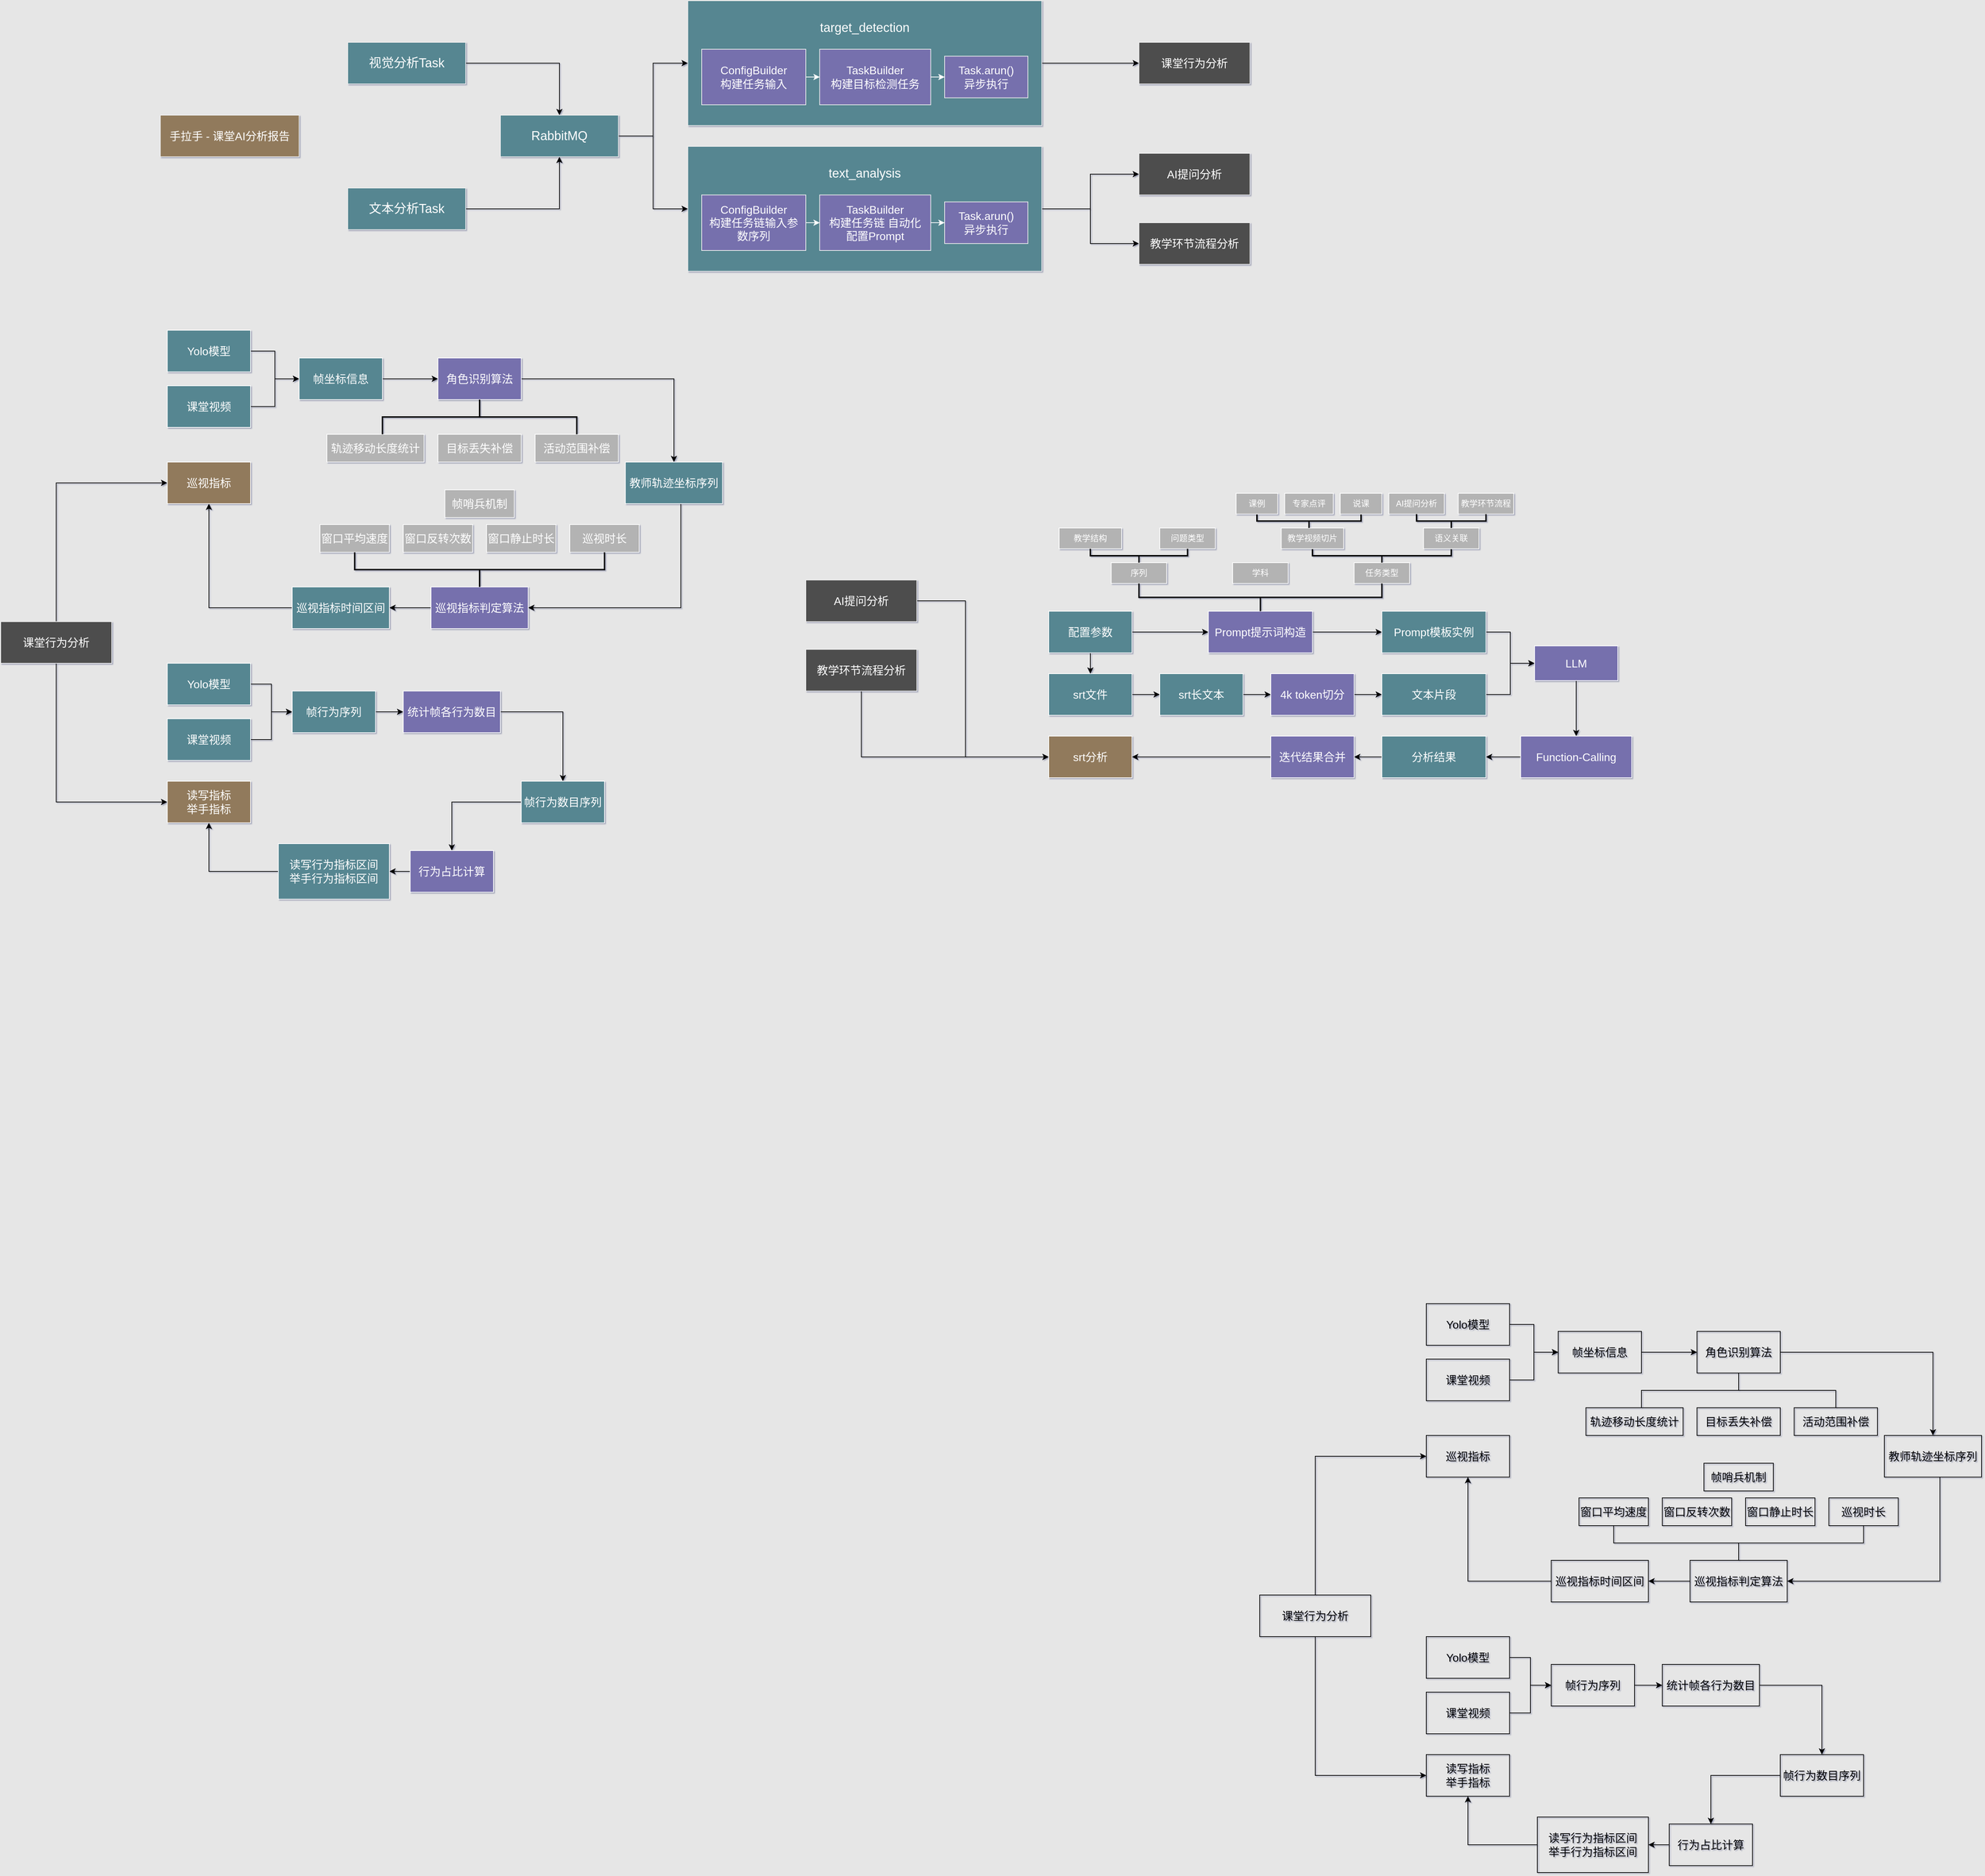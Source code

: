 <mxfile version="27.1.6">
  <diagram name="第 1 页" id="2g0IOvcb1YNoFJJj5fI0">
    <mxGraphModel dx="3701" dy="-1239" grid="0" gridSize="10" guides="1" tooltips="1" connect="1" arrows="1" fold="1" page="1" pageScale="1" pageWidth="1920" pageHeight="1200" background="#E6E6E6" math="0" shadow="1">
      <root>
        <mxCell id="0" />
        <mxCell id="1" parent="0" />
        <mxCell id="UbAiKEsNsUSX4l_yUuPw-1" value="手拉手 - 课堂AI分析报告" style="rounded=0;whiteSpace=wrap;html=1;strokeColor=#EEEEEE;fontColor=#FFFFFF;fillColor=#917A5B;align=center;spacingLeft=0;spacing=12;fontSize=16;" parent="1" vertex="1">
          <mxGeometry x="-1330" y="3210" width="200" height="60" as="geometry" />
        </mxCell>
        <mxCell id="UbAiKEsNsUSX4l_yUuPw-2" style="edgeStyle=orthogonalEdgeStyle;rounded=0;orthogonalLoop=1;jettySize=auto;html=1;" parent="1" source="UbAiKEsNsUSX4l_yUuPw-3" target="UbAiKEsNsUSX4l_yUuPw-26" edge="1">
          <mxGeometry relative="1" as="geometry" />
        </mxCell>
        <mxCell id="UbAiKEsNsUSX4l_yUuPw-3" value="文本分析Task" style="rounded=0;whiteSpace=wrap;html=1;strokeColor=#EEEEEE;fontColor=#FFFFFF;fillColor=#568691;verticalAlign=middle;fontSize=18;" parent="1" vertex="1">
          <mxGeometry x="-1060" y="3315" width="170" height="60" as="geometry" />
        </mxCell>
        <mxCell id="UbAiKEsNsUSX4l_yUuPw-4" style="edgeStyle=orthogonalEdgeStyle;rounded=0;orthogonalLoop=1;jettySize=auto;html=1;strokeColor=#000000;" parent="1" source="UbAiKEsNsUSX4l_yUuPw-6" target="UbAiKEsNsUSX4l_yUuPw-21" edge="1">
          <mxGeometry relative="1" as="geometry" />
        </mxCell>
        <mxCell id="UbAiKEsNsUSX4l_yUuPw-5" style="edgeStyle=orthogonalEdgeStyle;rounded=0;orthogonalLoop=1;jettySize=auto;html=1;strokeColor=#000000;" parent="1" source="UbAiKEsNsUSX4l_yUuPw-6" target="UbAiKEsNsUSX4l_yUuPw-22" edge="1">
          <mxGeometry relative="1" as="geometry" />
        </mxCell>
        <mxCell id="UbAiKEsNsUSX4l_yUuPw-6" value="&lt;br&gt;text_analysis" style="rounded=0;whiteSpace=wrap;html=1;strokeColor=#EEEEEE;fontColor=#FFFFFF;fillColor=#568691;verticalAlign=top;fontSize=18;" parent="1" vertex="1">
          <mxGeometry x="-570" y="3255" width="510" height="180" as="geometry" />
        </mxCell>
        <mxCell id="UbAiKEsNsUSX4l_yUuPw-7" value="" style="edgeStyle=orthogonalEdgeStyle;rounded=0;orthogonalLoop=1;jettySize=auto;html=1;strokeColor=#FFFFFF;fontSize=16;" parent="1" source="UbAiKEsNsUSX4l_yUuPw-8" target="UbAiKEsNsUSX4l_yUuPw-9" edge="1">
          <mxGeometry relative="1" as="geometry" />
        </mxCell>
        <mxCell id="UbAiKEsNsUSX4l_yUuPw-8" value="ConfigBuilder&lt;br style=&quot;font-size: 16px;&quot;&gt;构建任务链输入参数序列" style="rounded=0;whiteSpace=wrap;html=1;strokeColor=#EEEEEE;fontColor=#FFFFFF;fillColor=#766FAD;align=center;spacingLeft=0;spacing=12;fontSize=16;" parent="1" vertex="1">
          <mxGeometry x="-550" y="3325" width="150" height="80" as="geometry" />
        </mxCell>
        <mxCell id="UbAiKEsNsUSX4l_yUuPw-9" value="TaskBuilder&lt;br style=&quot;font-size: 16px;&quot;&gt;构建任务链 自动化配置Prompt" style="rounded=0;whiteSpace=wrap;html=1;strokeColor=#EEEEEE;fontColor=#FFFFFF;fillColor=#766FAD;align=center;spacingLeft=0;spacing=12;fontSize=16;" parent="1" vertex="1">
          <mxGeometry x="-380" y="3325" width="160" height="80" as="geometry" />
        </mxCell>
        <mxCell id="UbAiKEsNsUSX4l_yUuPw-10" value="Task.arun()&lt;br style=&quot;font-size: 16px;&quot;&gt;异步执行" style="rounded=0;whiteSpace=wrap;html=1;strokeColor=#EEEEEE;fontColor=#FFFFFF;fillColor=#766FAD;align=center;spacingLeft=0;spacing=12;fontSize=16;" parent="1" vertex="1">
          <mxGeometry x="-200" y="3335" width="120" height="60" as="geometry" />
        </mxCell>
        <mxCell id="UbAiKEsNsUSX4l_yUuPw-11" style="edgeStyle=orthogonalEdgeStyle;rounded=0;orthogonalLoop=1;jettySize=auto;html=1;strokeColor=#FFFFFF;fontSize=16;" parent="1" source="UbAiKEsNsUSX4l_yUuPw-9" target="UbAiKEsNsUSX4l_yUuPw-10" edge="1">
          <mxGeometry relative="1" as="geometry" />
        </mxCell>
        <mxCell id="UbAiKEsNsUSX4l_yUuPw-12" style="edgeStyle=orthogonalEdgeStyle;rounded=0;orthogonalLoop=1;jettySize=auto;html=1;strokeColor=#000000;" parent="1" source="UbAiKEsNsUSX4l_yUuPw-13" target="UbAiKEsNsUSX4l_yUuPw-23" edge="1">
          <mxGeometry relative="1" as="geometry" />
        </mxCell>
        <mxCell id="UbAiKEsNsUSX4l_yUuPw-13" value="&lt;br&gt;target_detection" style="rounded=0;whiteSpace=wrap;html=1;strokeColor=#EEEEEE;fontColor=#FFFFFF;fillColor=#568691;verticalAlign=top;fontSize=18;" parent="1" vertex="1">
          <mxGeometry x="-570" y="3045" width="510" height="180" as="geometry" />
        </mxCell>
        <mxCell id="UbAiKEsNsUSX4l_yUuPw-14" value="" style="edgeStyle=orthogonalEdgeStyle;rounded=0;orthogonalLoop=1;jettySize=auto;html=1;strokeColor=#FFFFFF;fontSize=16;" parent="1" source="UbAiKEsNsUSX4l_yUuPw-15" target="UbAiKEsNsUSX4l_yUuPw-16" edge="1">
          <mxGeometry relative="1" as="geometry" />
        </mxCell>
        <mxCell id="UbAiKEsNsUSX4l_yUuPw-15" value="ConfigBuilder&lt;br style=&quot;font-size: 16px;&quot;&gt;构建任务输入" style="rounded=0;whiteSpace=wrap;html=1;strokeColor=#EEEEEE;fontColor=#FFFFFF;fillColor=#766FAD;align=center;spacingLeft=0;spacing=12;fontSize=16;" parent="1" vertex="1">
          <mxGeometry x="-550" y="3115" width="150" height="80" as="geometry" />
        </mxCell>
        <mxCell id="UbAiKEsNsUSX4l_yUuPw-16" value="TaskBuilder&lt;br style=&quot;font-size: 16px;&quot;&gt;构建目标检测任务" style="rounded=0;whiteSpace=wrap;html=1;strokeColor=#EEEEEE;fontColor=#FFFFFF;fillColor=#766FAD;align=center;spacingLeft=0;spacing=12;fontSize=16;" parent="1" vertex="1">
          <mxGeometry x="-380" y="3115" width="160" height="80" as="geometry" />
        </mxCell>
        <mxCell id="UbAiKEsNsUSX4l_yUuPw-17" value="Task.arun()&lt;br style=&quot;font-size: 16px;&quot;&gt;异步执行" style="rounded=0;whiteSpace=wrap;html=1;strokeColor=#EEEEEE;fontColor=#FFFFFF;fillColor=#766FAD;align=center;spacingLeft=0;spacing=12;fontSize=16;" parent="1" vertex="1">
          <mxGeometry x="-200" y="3125" width="120" height="60" as="geometry" />
        </mxCell>
        <mxCell id="UbAiKEsNsUSX4l_yUuPw-18" style="edgeStyle=orthogonalEdgeStyle;rounded=0;orthogonalLoop=1;jettySize=auto;html=1;strokeColor=#FFFFFF;fontSize=16;" parent="1" source="UbAiKEsNsUSX4l_yUuPw-16" target="UbAiKEsNsUSX4l_yUuPw-17" edge="1">
          <mxGeometry relative="1" as="geometry" />
        </mxCell>
        <mxCell id="UbAiKEsNsUSX4l_yUuPw-19" value="" style="edgeStyle=orthogonalEdgeStyle;rounded=0;orthogonalLoop=1;jettySize=auto;html=1;" parent="1" source="UbAiKEsNsUSX4l_yUuPw-20" target="UbAiKEsNsUSX4l_yUuPw-26" edge="1">
          <mxGeometry relative="1" as="geometry" />
        </mxCell>
        <mxCell id="UbAiKEsNsUSX4l_yUuPw-20" value="视觉分析Task" style="rounded=0;whiteSpace=wrap;html=1;strokeColor=#EEEEEE;fontColor=#FFFFFF;fillColor=#568691;verticalAlign=middle;fontSize=18;" parent="1" vertex="1">
          <mxGeometry x="-1060" y="3105" width="170" height="60" as="geometry" />
        </mxCell>
        <mxCell id="UbAiKEsNsUSX4l_yUuPw-21" value="AI提问分析" style="rounded=0;whiteSpace=wrap;html=1;strokeColor=#EEEEEE;fontColor=#FFFFFF;fillColor=#4D4D4D;fontSize=16;" parent="1" vertex="1">
          <mxGeometry x="80" y="3265" width="160" height="60" as="geometry" />
        </mxCell>
        <mxCell id="UbAiKEsNsUSX4l_yUuPw-22" value="教学环节流程分析" style="rounded=0;whiteSpace=wrap;html=1;strokeColor=#EEEEEE;fontColor=#FFFFFF;fillColor=#4D4D4D;fontSize=16;" parent="1" vertex="1">
          <mxGeometry x="80" y="3365" width="160" height="60" as="geometry" />
        </mxCell>
        <mxCell id="UbAiKEsNsUSX4l_yUuPw-23" value="课堂行为分析" style="rounded=0;whiteSpace=wrap;html=1;strokeColor=#EEEEEE;fontColor=#FFFFFF;fillColor=#4D4D4D;fontSize=16;" parent="1" vertex="1">
          <mxGeometry x="80" y="3105" width="160" height="60" as="geometry" />
        </mxCell>
        <mxCell id="UbAiKEsNsUSX4l_yUuPw-24" style="edgeStyle=orthogonalEdgeStyle;rounded=0;orthogonalLoop=1;jettySize=auto;html=1;" parent="1" source="UbAiKEsNsUSX4l_yUuPw-26" target="UbAiKEsNsUSX4l_yUuPw-13" edge="1">
          <mxGeometry relative="1" as="geometry" />
        </mxCell>
        <mxCell id="UbAiKEsNsUSX4l_yUuPw-25" style="edgeStyle=orthogonalEdgeStyle;rounded=0;orthogonalLoop=1;jettySize=auto;html=1;" parent="1" source="UbAiKEsNsUSX4l_yUuPw-26" target="UbAiKEsNsUSX4l_yUuPw-6" edge="1">
          <mxGeometry relative="1" as="geometry" />
        </mxCell>
        <mxCell id="UbAiKEsNsUSX4l_yUuPw-26" value="RabbitMQ" style="rounded=0;whiteSpace=wrap;html=1;strokeColor=#EEEEEE;fontColor=#FFFFFF;fillColor=#568691;verticalAlign=middle;fontSize=18;" parent="1" vertex="1">
          <mxGeometry x="-840" y="3210" width="170" height="60" as="geometry" />
        </mxCell>
        <mxCell id="UbAiKEsNsUSX4l_yUuPw-27" style="edgeStyle=orthogonalEdgeStyle;rounded=0;orthogonalLoop=1;jettySize=auto;html=1;" parent="1" source="UbAiKEsNsUSX4l_yUuPw-28" target="UbAiKEsNsUSX4l_yUuPw-75" edge="1">
          <mxGeometry relative="1" as="geometry">
            <Array as="points">
              <mxPoint x="-170" y="3910" />
              <mxPoint x="-170" y="4135" />
            </Array>
          </mxGeometry>
        </mxCell>
        <mxCell id="UbAiKEsNsUSX4l_yUuPw-28" value="AI提问分析" style="rounded=0;whiteSpace=wrap;html=1;strokeColor=#EEEEEE;fontColor=#FFFFFF;fillColor=#4D4D4D;fontSize=16;" parent="1" vertex="1">
          <mxGeometry x="-400" y="3880" width="160" height="60" as="geometry" />
        </mxCell>
        <mxCell id="UbAiKEsNsUSX4l_yUuPw-29" style="edgeStyle=orthogonalEdgeStyle;rounded=0;orthogonalLoop=1;jettySize=auto;html=1;" parent="1" source="UbAiKEsNsUSX4l_yUuPw-30" target="UbAiKEsNsUSX4l_yUuPw-75" edge="1">
          <mxGeometry relative="1" as="geometry">
            <Array as="points">
              <mxPoint x="-320" y="4135" />
            </Array>
          </mxGeometry>
        </mxCell>
        <mxCell id="UbAiKEsNsUSX4l_yUuPw-30" value="教学环节流程分析" style="rounded=0;whiteSpace=wrap;html=1;strokeColor=#EEEEEE;fontColor=#FFFFFF;fillColor=#4D4D4D;fontSize=16;" parent="1" vertex="1">
          <mxGeometry x="-400" y="3980" width="160" height="60" as="geometry" />
        </mxCell>
        <mxCell id="UbAiKEsNsUSX4l_yUuPw-31" style="edgeStyle=orthogonalEdgeStyle;rounded=0;orthogonalLoop=1;jettySize=auto;html=1;" parent="1" source="UbAiKEsNsUSX4l_yUuPw-33" target="UbAiKEsNsUSX4l_yUuPw-59" edge="1">
          <mxGeometry relative="1" as="geometry">
            <Array as="points">
              <mxPoint x="-1480" y="3740" />
            </Array>
          </mxGeometry>
        </mxCell>
        <mxCell id="UbAiKEsNsUSX4l_yUuPw-32" style="edgeStyle=orthogonalEdgeStyle;rounded=0;orthogonalLoop=1;jettySize=auto;html=1;" parent="1" source="UbAiKEsNsUSX4l_yUuPw-33" target="UbAiKEsNsUSX4l_yUuPw-60" edge="1">
          <mxGeometry relative="1" as="geometry">
            <Array as="points">
              <mxPoint x="-1480" y="4200" />
            </Array>
          </mxGeometry>
        </mxCell>
        <mxCell id="UbAiKEsNsUSX4l_yUuPw-33" value="课堂行为分析" style="rounded=0;whiteSpace=wrap;html=1;strokeColor=#EEEEEE;fontColor=#FFFFFF;fillColor=#4D4D4D;fontSize=16;" parent="1" vertex="1">
          <mxGeometry x="-1560" y="3940" width="160" height="60" as="geometry" />
        </mxCell>
        <mxCell id="UbAiKEsNsUSX4l_yUuPw-34" style="edgeStyle=orthogonalEdgeStyle;rounded=0;orthogonalLoop=1;jettySize=auto;html=1;exitX=0.5;exitY=1;exitDx=0;exitDy=0;strokeColor=#FFFFFF;fontSize=16;" parent="1" edge="1">
          <mxGeometry relative="1" as="geometry">
            <mxPoint x="-866" y="3611" as="sourcePoint" />
            <mxPoint x="-866" y="3611" as="targetPoint" />
          </mxGeometry>
        </mxCell>
        <mxCell id="UbAiKEsNsUSX4l_yUuPw-35" style="edgeStyle=orthogonalEdgeStyle;rounded=0;orthogonalLoop=1;jettySize=auto;html=1;strokeColor=#000000;fontSize=16;" parent="1" source="UbAiKEsNsUSX4l_yUuPw-36" target="UbAiKEsNsUSX4l_yUuPw-40" edge="1">
          <mxGeometry relative="1" as="geometry" />
        </mxCell>
        <mxCell id="UbAiKEsNsUSX4l_yUuPw-36" value="Yolo模型" style="rounded=0;whiteSpace=wrap;html=1;strokeColor=#FFFFFF;fontColor=#FFFFFF;fillColor=#568691;fontSize=16;" parent="1" vertex="1">
          <mxGeometry x="-1320" y="3520" width="120" height="60" as="geometry" />
        </mxCell>
        <mxCell id="UbAiKEsNsUSX4l_yUuPw-37" style="edgeStyle=orthogonalEdgeStyle;rounded=0;orthogonalLoop=1;jettySize=auto;html=1;strokeColor=#000000;fontSize=16;" parent="1" source="UbAiKEsNsUSX4l_yUuPw-38" target="UbAiKEsNsUSX4l_yUuPw-40" edge="1">
          <mxGeometry relative="1" as="geometry" />
        </mxCell>
        <mxCell id="UbAiKEsNsUSX4l_yUuPw-38" value="课堂视频" style="rounded=0;whiteSpace=wrap;html=1;strokeColor=#FFFFFF;fontColor=#FFFFFF;fillColor=#568691;fontSize=16;" parent="1" vertex="1">
          <mxGeometry x="-1320" y="3600" width="120" height="60" as="geometry" />
        </mxCell>
        <mxCell id="UbAiKEsNsUSX4l_yUuPw-39" value="" style="edgeStyle=orthogonalEdgeStyle;rounded=0;orthogonalLoop=1;jettySize=auto;html=1;strokeColor=#000000;fontSize=16;" parent="1" source="UbAiKEsNsUSX4l_yUuPw-40" target="UbAiKEsNsUSX4l_yUuPw-42" edge="1">
          <mxGeometry relative="1" as="geometry" />
        </mxCell>
        <mxCell id="UbAiKEsNsUSX4l_yUuPw-40" value="帧坐标信息" style="rounded=0;whiteSpace=wrap;html=1;strokeColor=#FFFFFF;fontColor=#FFFFFF;fillColor=#568691;fontSize=16;" parent="1" vertex="1">
          <mxGeometry x="-1130" y="3560" width="120" height="60" as="geometry" />
        </mxCell>
        <mxCell id="UbAiKEsNsUSX4l_yUuPw-41" value="" style="edgeStyle=orthogonalEdgeStyle;rounded=0;orthogonalLoop=1;jettySize=auto;html=1;strokeColor=#000000;fontSize=16;" parent="1" source="UbAiKEsNsUSX4l_yUuPw-42" target="UbAiKEsNsUSX4l_yUuPw-44" edge="1">
          <mxGeometry relative="1" as="geometry" />
        </mxCell>
        <mxCell id="UbAiKEsNsUSX4l_yUuPw-42" value="角色识别算法" style="rounded=0;whiteSpace=wrap;html=1;strokeColor=#FFFFFF;fontColor=#FFFFFF;fillColor=#766FAD;fontSize=16;" parent="1" vertex="1">
          <mxGeometry x="-930" y="3560" width="120" height="60" as="geometry" />
        </mxCell>
        <mxCell id="UbAiKEsNsUSX4l_yUuPw-43" value="" style="edgeStyle=orthogonalEdgeStyle;rounded=0;orthogonalLoop=1;jettySize=auto;html=1;strokeColor=#000000;fontSize=16;" parent="1" source="UbAiKEsNsUSX4l_yUuPw-44" target="UbAiKEsNsUSX4l_yUuPw-46" edge="1">
          <mxGeometry relative="1" as="geometry">
            <Array as="points">
              <mxPoint x="-580" y="3920" />
            </Array>
          </mxGeometry>
        </mxCell>
        <mxCell id="UbAiKEsNsUSX4l_yUuPw-44" value="教师轨迹坐标序列" style="rounded=0;whiteSpace=wrap;html=1;strokeColor=#FFFFFF;fontColor=#FFFFFF;fillColor=#568691;fontSize=16;" parent="1" vertex="1">
          <mxGeometry x="-660" y="3710" width="140" height="60" as="geometry" />
        </mxCell>
        <mxCell id="UbAiKEsNsUSX4l_yUuPw-45" value="" style="edgeStyle=orthogonalEdgeStyle;rounded=0;orthogonalLoop=1;jettySize=auto;html=1;strokeColor=#000000;fontSize=16;" parent="1" source="UbAiKEsNsUSX4l_yUuPw-46" target="UbAiKEsNsUSX4l_yUuPw-48" edge="1">
          <mxGeometry relative="1" as="geometry" />
        </mxCell>
        <mxCell id="UbAiKEsNsUSX4l_yUuPw-46" value="巡视指标判定算法" style="rounded=0;whiteSpace=wrap;html=1;strokeColor=#FFFFFF;fontColor=#FFFFFF;fillColor=#766FAD;fontSize=16;" parent="1" vertex="1">
          <mxGeometry x="-940" y="3890" width="140" height="60" as="geometry" />
        </mxCell>
        <mxCell id="UbAiKEsNsUSX4l_yUuPw-47" style="edgeStyle=orthogonalEdgeStyle;rounded=0;orthogonalLoop=1;jettySize=auto;html=1;strokeColor=#000000;fontSize=16;" parent="1" source="UbAiKEsNsUSX4l_yUuPw-48" target="UbAiKEsNsUSX4l_yUuPw-59" edge="1">
          <mxGeometry relative="1" as="geometry" />
        </mxCell>
        <mxCell id="UbAiKEsNsUSX4l_yUuPw-48" value="巡视指标时间区间" style="rounded=0;whiteSpace=wrap;html=1;strokeColor=#FFFFFF;fontColor=#FFFFFF;fillColor=#568691;fontSize=16;" parent="1" vertex="1">
          <mxGeometry x="-1140" y="3890" width="140" height="60" as="geometry" />
        </mxCell>
        <mxCell id="UbAiKEsNsUSX4l_yUuPw-49" value="轨迹移动长度统计" style="rounded=0;whiteSpace=wrap;html=1;strokeColor=#FFFFFF;fontColor=#FFFFFF;fillColor=#B3B3B3;fontSize=16;" parent="1" vertex="1">
          <mxGeometry x="-1090" y="3670" width="140" height="40" as="geometry" />
        </mxCell>
        <mxCell id="UbAiKEsNsUSX4l_yUuPw-50" value="目标丢失补偿" style="rounded=0;whiteSpace=wrap;html=1;strokeColor=#FFFFFF;fontColor=#FFFFFF;fillColor=#B3B3B3;fontSize=16;" parent="1" vertex="1">
          <mxGeometry x="-930" y="3670" width="120" height="40" as="geometry" />
        </mxCell>
        <mxCell id="UbAiKEsNsUSX4l_yUuPw-51" value="活动范围补偿" style="rounded=0;whiteSpace=wrap;html=1;strokeColor=#FFFFFF;fontColor=#FFFFFF;fillColor=#B3B3B3;fontSize=16;" parent="1" vertex="1">
          <mxGeometry x="-790" y="3670" width="120" height="40" as="geometry" />
        </mxCell>
        <mxCell id="UbAiKEsNsUSX4l_yUuPw-52" value="" style="strokeWidth=2;html=1;shape=mxgraph.flowchart.annotation_2;align=left;labelPosition=right;pointerEvents=1;direction=south;strokeColor=#000000;fontSize=16;" parent="1" vertex="1">
          <mxGeometry x="-1010" y="3620" width="280" height="50" as="geometry" />
        </mxCell>
        <mxCell id="UbAiKEsNsUSX4l_yUuPw-53" value="窗口平均速度" style="rounded=0;whiteSpace=wrap;html=1;strokeColor=#FFFFFF;fontColor=#FFFFFF;fillColor=#B3B3B3;fontSize=16;" parent="1" vertex="1">
          <mxGeometry x="-1100" y="3800" width="100" height="40" as="geometry" />
        </mxCell>
        <mxCell id="UbAiKEsNsUSX4l_yUuPw-54" value="窗口反转次数" style="rounded=0;whiteSpace=wrap;html=1;strokeColor=#FFFFFF;fontColor=#FFFFFF;fillColor=#B3B3B3;fontSize=16;" parent="1" vertex="1">
          <mxGeometry x="-980" y="3800" width="100" height="40" as="geometry" />
        </mxCell>
        <mxCell id="UbAiKEsNsUSX4l_yUuPw-55" value="窗口静止时长" style="rounded=0;whiteSpace=wrap;html=1;strokeColor=#FFFFFF;fontColor=#FFFFFF;fillColor=#B3B3B3;fontSize=16;" parent="1" vertex="1">
          <mxGeometry x="-860" y="3800" width="100" height="40" as="geometry" />
        </mxCell>
        <mxCell id="UbAiKEsNsUSX4l_yUuPw-56" value="帧哨兵机制" style="rounded=0;whiteSpace=wrap;html=1;strokeColor=#FFFFFF;fontColor=#FFFFFF;fillColor=#B3B3B3;fontSize=16;" parent="1" vertex="1">
          <mxGeometry x="-920" y="3750" width="100" height="40" as="geometry" />
        </mxCell>
        <mxCell id="UbAiKEsNsUSX4l_yUuPw-57" value="巡视时长" style="rounded=0;whiteSpace=wrap;html=1;strokeColor=#FFFFFF;fontColor=#FFFFFF;fillColor=#B3B3B3;fontSize=16;" parent="1" vertex="1">
          <mxGeometry x="-740" y="3800" width="100" height="40" as="geometry" />
        </mxCell>
        <mxCell id="UbAiKEsNsUSX4l_yUuPw-58" value="" style="strokeWidth=2;html=1;shape=mxgraph.flowchart.annotation_2;align=left;labelPosition=right;pointerEvents=1;direction=north;strokeColor=#000000;fontSize=16;" parent="1" vertex="1">
          <mxGeometry x="-1050" y="3840" width="360" height="50" as="geometry" />
        </mxCell>
        <mxCell id="UbAiKEsNsUSX4l_yUuPw-59" value="巡视指标" style="rounded=0;whiteSpace=wrap;html=1;strokeColor=#FFFFFF;fontColor=#FFFFFF;fillColor=#917A5B;fontSize=16;" parent="1" vertex="1">
          <mxGeometry x="-1320" y="3710" width="120" height="60" as="geometry" />
        </mxCell>
        <mxCell id="UbAiKEsNsUSX4l_yUuPw-60" value="读写指标&lt;br style=&quot;font-size: 16px;&quot;&gt;举手指标" style="rounded=0;whiteSpace=wrap;html=1;strokeColor=#FFFFFF;fontColor=#FFFFFF;fillColor=#917A5B;fontSize=16;" parent="1" vertex="1">
          <mxGeometry x="-1320" y="4170" width="120" height="60" as="geometry" />
        </mxCell>
        <mxCell id="UbAiKEsNsUSX4l_yUuPw-61" style="edgeStyle=orthogonalEdgeStyle;rounded=0;orthogonalLoop=1;jettySize=auto;html=1;strokeColor=#000000;fontSize=16;" parent="1" source="UbAiKEsNsUSX4l_yUuPw-62" target="UbAiKEsNsUSX4l_yUuPw-66" edge="1">
          <mxGeometry relative="1" as="geometry" />
        </mxCell>
        <mxCell id="UbAiKEsNsUSX4l_yUuPw-62" value="Yolo模型" style="rounded=0;whiteSpace=wrap;html=1;strokeColor=#FFFFFF;fontColor=#FFFFFF;fillColor=#568691;fontSize=16;" parent="1" vertex="1">
          <mxGeometry x="-1320" y="4000" width="120" height="60" as="geometry" />
        </mxCell>
        <mxCell id="UbAiKEsNsUSX4l_yUuPw-63" style="edgeStyle=orthogonalEdgeStyle;rounded=0;orthogonalLoop=1;jettySize=auto;html=1;entryX=0;entryY=0.5;entryDx=0;entryDy=0;strokeColor=#000000;fontSize=16;" parent="1" source="UbAiKEsNsUSX4l_yUuPw-64" target="UbAiKEsNsUSX4l_yUuPw-66" edge="1">
          <mxGeometry relative="1" as="geometry" />
        </mxCell>
        <mxCell id="UbAiKEsNsUSX4l_yUuPw-64" value="课堂视频" style="rounded=0;whiteSpace=wrap;html=1;strokeColor=#FFFFFF;fontColor=#FFFFFF;fillColor=#568691;fontSize=16;" parent="1" vertex="1">
          <mxGeometry x="-1320" y="4080" width="120" height="60" as="geometry" />
        </mxCell>
        <mxCell id="UbAiKEsNsUSX4l_yUuPw-65" style="edgeStyle=orthogonalEdgeStyle;rounded=0;orthogonalLoop=1;jettySize=auto;html=1;strokeColor=#000000;fontSize=16;" parent="1" source="UbAiKEsNsUSX4l_yUuPw-66" target="UbAiKEsNsUSX4l_yUuPw-68" edge="1">
          <mxGeometry relative="1" as="geometry" />
        </mxCell>
        <mxCell id="UbAiKEsNsUSX4l_yUuPw-66" value="帧行为序列" style="rounded=0;whiteSpace=wrap;html=1;strokeColor=#FFFFFF;fontColor=#FFFFFF;fillColor=#568691;fontSize=16;" parent="1" vertex="1">
          <mxGeometry x="-1140" y="4040" width="120" height="60" as="geometry" />
        </mxCell>
        <mxCell id="UbAiKEsNsUSX4l_yUuPw-67" style="edgeStyle=orthogonalEdgeStyle;rounded=0;orthogonalLoop=1;jettySize=auto;html=1;strokeColor=#000000;fontSize=16;" parent="1" source="UbAiKEsNsUSX4l_yUuPw-68" target="UbAiKEsNsUSX4l_yUuPw-70" edge="1">
          <mxGeometry relative="1" as="geometry" />
        </mxCell>
        <mxCell id="UbAiKEsNsUSX4l_yUuPw-68" value="统计帧各行为数目" style="rounded=0;whiteSpace=wrap;html=1;strokeColor=#FFFFFF;fontColor=#FFFFFF;fillColor=#766FAD;fontSize=16;" parent="1" vertex="1">
          <mxGeometry x="-980" y="4040" width="140" height="60" as="geometry" />
        </mxCell>
        <mxCell id="UbAiKEsNsUSX4l_yUuPw-69" style="edgeStyle=orthogonalEdgeStyle;rounded=0;orthogonalLoop=1;jettySize=auto;html=1;strokeColor=#000000;fontSize=16;" parent="1" source="UbAiKEsNsUSX4l_yUuPw-70" target="UbAiKEsNsUSX4l_yUuPw-72" edge="1">
          <mxGeometry relative="1" as="geometry" />
        </mxCell>
        <mxCell id="UbAiKEsNsUSX4l_yUuPw-70" value="帧行为数目序列" style="rounded=0;whiteSpace=wrap;html=1;strokeColor=#FFFFFF;fontColor=#FFFFFF;fillColor=#568691;fontSize=16;" parent="1" vertex="1">
          <mxGeometry x="-810" y="4170" width="120" height="60" as="geometry" />
        </mxCell>
        <mxCell id="UbAiKEsNsUSX4l_yUuPw-71" style="edgeStyle=orthogonalEdgeStyle;rounded=0;orthogonalLoop=1;jettySize=auto;html=1;strokeColor=#000000;fontSize=16;" parent="1" source="UbAiKEsNsUSX4l_yUuPw-72" target="UbAiKEsNsUSX4l_yUuPw-74" edge="1">
          <mxGeometry relative="1" as="geometry" />
        </mxCell>
        <mxCell id="UbAiKEsNsUSX4l_yUuPw-72" value="行为占比计算" style="rounded=0;whiteSpace=wrap;html=1;strokeColor=#FFFFFF;fontColor=#FFFFFF;fillColor=#766FAD;fontSize=16;" parent="1" vertex="1">
          <mxGeometry x="-970" y="4270" width="120" height="60" as="geometry" />
        </mxCell>
        <mxCell id="UbAiKEsNsUSX4l_yUuPw-73" style="edgeStyle=orthogonalEdgeStyle;rounded=0;orthogonalLoop=1;jettySize=auto;html=1;strokeColor=#000000;fontSize=16;" parent="1" source="UbAiKEsNsUSX4l_yUuPw-74" target="UbAiKEsNsUSX4l_yUuPw-60" edge="1">
          <mxGeometry relative="1" as="geometry" />
        </mxCell>
        <mxCell id="UbAiKEsNsUSX4l_yUuPw-74" value="读写行为指标区间&lt;br style=&quot;font-size: 16px;&quot;&gt;举手行为指标区间" style="rounded=0;whiteSpace=wrap;html=1;strokeColor=#FFFFFF;fontColor=#FFFFFF;fillColor=#568691;fontSize=16;" parent="1" vertex="1">
          <mxGeometry x="-1160" y="4260" width="160" height="80" as="geometry" />
        </mxCell>
        <mxCell id="UbAiKEsNsUSX4l_yUuPw-75" value="srt分析" style="rounded=0;whiteSpace=wrap;html=1;strokeColor=#FFFFFF;fontColor=#FFFFFF;fillColor=#917A5B;fontSize=16;" parent="1" vertex="1">
          <mxGeometry x="-50" y="4105" width="120" height="60" as="geometry" />
        </mxCell>
        <mxCell id="UbAiKEsNsUSX4l_yUuPw-76" value="" style="edgeStyle=orthogonalEdgeStyle;rounded=0;orthogonalLoop=1;jettySize=auto;html=1;strokeColor=#000000;" parent="1" source="UbAiKEsNsUSX4l_yUuPw-77" target="UbAiKEsNsUSX4l_yUuPw-79" edge="1">
          <mxGeometry relative="1" as="geometry" />
        </mxCell>
        <mxCell id="UbAiKEsNsUSX4l_yUuPw-77" value="srt文件" style="rounded=0;whiteSpace=wrap;html=1;strokeColor=#FFFFFF;fontColor=#FFFFFF;fillColor=#568691;fontSize=16;" parent="1" vertex="1">
          <mxGeometry x="-50" y="4015" width="120" height="60" as="geometry" />
        </mxCell>
        <mxCell id="UbAiKEsNsUSX4l_yUuPw-78" style="edgeStyle=orthogonalEdgeStyle;rounded=0;orthogonalLoop=1;jettySize=auto;html=1;strokeColor=#000000;" parent="1" source="UbAiKEsNsUSX4l_yUuPw-79" target="UbAiKEsNsUSX4l_yUuPw-81" edge="1">
          <mxGeometry relative="1" as="geometry" />
        </mxCell>
        <mxCell id="UbAiKEsNsUSX4l_yUuPw-79" value="srt长文本" style="rounded=0;whiteSpace=wrap;html=1;strokeColor=#FFFFFF;fontColor=#FFFFFF;fillColor=#568691;fontSize=16;" parent="1" vertex="1">
          <mxGeometry x="110" y="4015" width="120" height="60" as="geometry" />
        </mxCell>
        <mxCell id="UbAiKEsNsUSX4l_yUuPw-80" style="edgeStyle=orthogonalEdgeStyle;rounded=0;orthogonalLoop=1;jettySize=auto;html=1;strokeColor=#000000;" parent="1" source="UbAiKEsNsUSX4l_yUuPw-81" target="UbAiKEsNsUSX4l_yUuPw-83" edge="1">
          <mxGeometry relative="1" as="geometry" />
        </mxCell>
        <mxCell id="UbAiKEsNsUSX4l_yUuPw-81" value="4k token切分" style="rounded=0;whiteSpace=wrap;html=1;strokeColor=#FFFFFF;fontColor=#FFFFFF;fillColor=#766FAD;fontSize=16;" parent="1" vertex="1">
          <mxGeometry x="270" y="4015" width="120" height="60" as="geometry" />
        </mxCell>
        <mxCell id="UbAiKEsNsUSX4l_yUuPw-82" style="edgeStyle=orthogonalEdgeStyle;rounded=0;orthogonalLoop=1;jettySize=auto;html=1;strokeColor=#000000;" parent="1" source="UbAiKEsNsUSX4l_yUuPw-83" target="UbAiKEsNsUSX4l_yUuPw-106" edge="1">
          <mxGeometry relative="1" as="geometry" />
        </mxCell>
        <mxCell id="UbAiKEsNsUSX4l_yUuPw-83" value="文本片段" style="rounded=0;whiteSpace=wrap;html=1;strokeColor=#FFFFFF;fontColor=#FFFFFF;fillColor=#568691;fontSize=16;" parent="1" vertex="1">
          <mxGeometry x="430" y="4015" width="150" height="60" as="geometry" />
        </mxCell>
        <mxCell id="UbAiKEsNsUSX4l_yUuPw-84" style="edgeStyle=orthogonalEdgeStyle;rounded=0;orthogonalLoop=1;jettySize=auto;html=1;strokeColor=#000000;" parent="1" source="UbAiKEsNsUSX4l_yUuPw-86" target="UbAiKEsNsUSX4l_yUuPw-88" edge="1">
          <mxGeometry relative="1" as="geometry" />
        </mxCell>
        <mxCell id="UbAiKEsNsUSX4l_yUuPw-85" value="" style="edgeStyle=orthogonalEdgeStyle;rounded=0;orthogonalLoop=1;jettySize=auto;html=1;" parent="1" source="UbAiKEsNsUSX4l_yUuPw-86" target="UbAiKEsNsUSX4l_yUuPw-77" edge="1">
          <mxGeometry relative="1" as="geometry" />
        </mxCell>
        <mxCell id="UbAiKEsNsUSX4l_yUuPw-86" value="配置参数" style="rounded=0;whiteSpace=wrap;html=1;strokeColor=#FFFFFF;fontColor=#FFFFFF;fillColor=#568691;fontSize=16;" parent="1" vertex="1">
          <mxGeometry x="-50" y="3925" width="120" height="60" as="geometry" />
        </mxCell>
        <mxCell id="UbAiKEsNsUSX4l_yUuPw-87" style="edgeStyle=orthogonalEdgeStyle;rounded=0;orthogonalLoop=1;jettySize=auto;html=1;strokeColor=#000000;" parent="1" source="UbAiKEsNsUSX4l_yUuPw-88" edge="1">
          <mxGeometry relative="1" as="geometry">
            <mxPoint x="430" y="3955" as="targetPoint" />
          </mxGeometry>
        </mxCell>
        <mxCell id="UbAiKEsNsUSX4l_yUuPw-88" value="Prompt提示词构造" style="rounded=0;whiteSpace=wrap;html=1;strokeColor=#FFFFFF;fontColor=#FFFFFF;fillColor=#766FAD;fontSize=16;" parent="1" vertex="1">
          <mxGeometry x="180" y="3925" width="150" height="60" as="geometry" />
        </mxCell>
        <mxCell id="UbAiKEsNsUSX4l_yUuPw-89" value="学科" style="rounded=0;whiteSpace=wrap;html=1;strokeColor=#FFFFFF;fontColor=#FFFFFF;fillColor=#B3B3B3;" parent="1" vertex="1">
          <mxGeometry x="215" y="3855" width="80" height="30" as="geometry" />
        </mxCell>
        <mxCell id="UbAiKEsNsUSX4l_yUuPw-90" value="序列" style="rounded=0;whiteSpace=wrap;html=1;strokeColor=#FFFFFF;fontColor=#FFFFFF;fillColor=#B3B3B3;" parent="1" vertex="1">
          <mxGeometry x="40" y="3855" width="80" height="30" as="geometry" />
        </mxCell>
        <mxCell id="UbAiKEsNsUSX4l_yUuPw-91" value="任务类型" style="rounded=0;whiteSpace=wrap;html=1;strokeColor=#FFFFFF;fontColor=#FFFFFF;fillColor=#B3B3B3;" parent="1" vertex="1">
          <mxGeometry x="390" y="3855" width="80" height="30" as="geometry" />
        </mxCell>
        <mxCell id="UbAiKEsNsUSX4l_yUuPw-92" value="" style="strokeWidth=2;html=1;shape=mxgraph.flowchart.annotation_2;align=left;labelPosition=right;pointerEvents=1;direction=north;strokeColor=#000000;fontSize=16;movable=1;resizable=1;rotatable=1;deletable=1;editable=1;locked=0;connectable=1;" parent="1" vertex="1">
          <mxGeometry x="80" y="3885" width="350" height="40" as="geometry" />
        </mxCell>
        <mxCell id="UbAiKEsNsUSX4l_yUuPw-93" value="" style="strokeWidth=2;html=1;shape=mxgraph.flowchart.annotation_2;align=left;labelPosition=right;pointerEvents=1;direction=north;strokeColor=#000000;fontSize=16;" parent="1" vertex="1">
          <mxGeometry x="330" y="3835" width="200" height="20" as="geometry" />
        </mxCell>
        <mxCell id="UbAiKEsNsUSX4l_yUuPw-94" value="教学视频切片" style="rounded=0;whiteSpace=wrap;html=1;strokeColor=#FFFFFF;fontColor=#FFFFFF;fillColor=#B3B3B3;" parent="1" vertex="1">
          <mxGeometry x="285" y="3805" width="90" height="30" as="geometry" />
        </mxCell>
        <mxCell id="UbAiKEsNsUSX4l_yUuPw-95" value="语义关联" style="rounded=0;whiteSpace=wrap;html=1;strokeColor=#FFFFFF;fontColor=#FFFFFF;fillColor=#B3B3B3;" parent="1" vertex="1">
          <mxGeometry x="490" y="3805" width="80" height="30" as="geometry" />
        </mxCell>
        <mxCell id="UbAiKEsNsUSX4l_yUuPw-96" value="AI提问分析" style="rounded=0;whiteSpace=wrap;html=1;strokeColor=#FFFFFF;fontColor=#FFFFFF;fillColor=#B3B3B3;" parent="1" vertex="1">
          <mxGeometry x="440" y="3755" width="80" height="30" as="geometry" />
        </mxCell>
        <mxCell id="UbAiKEsNsUSX4l_yUuPw-97" value="教学环节流程" style="rounded=0;whiteSpace=wrap;html=1;strokeColor=#FFFFFF;fontColor=#FFFFFF;fillColor=#B3B3B3;" parent="1" vertex="1">
          <mxGeometry x="540" y="3755" width="80" height="30" as="geometry" />
        </mxCell>
        <mxCell id="UbAiKEsNsUSX4l_yUuPw-98" value="" style="strokeWidth=2;html=1;shape=mxgraph.flowchart.annotation_2;align=left;labelPosition=right;pointerEvents=1;direction=north;strokeColor=#000000;fontSize=16;" parent="1" vertex="1">
          <mxGeometry x="480" y="3785" width="100" height="20" as="geometry" />
        </mxCell>
        <mxCell id="UbAiKEsNsUSX4l_yUuPw-99" value="" style="strokeWidth=2;html=1;shape=mxgraph.flowchart.annotation_2;align=left;labelPosition=right;pointerEvents=1;direction=north;strokeColor=#000000;fontSize=16;" parent="1" vertex="1">
          <mxGeometry x="250" y="3785" width="150" height="20" as="geometry" />
        </mxCell>
        <mxCell id="UbAiKEsNsUSX4l_yUuPw-100" value="课例" style="rounded=0;whiteSpace=wrap;html=1;strokeColor=#FFFFFF;fontColor=#FFFFFF;fillColor=#B3B3B3;" parent="1" vertex="1">
          <mxGeometry x="220" y="3755" width="60" height="30" as="geometry" />
        </mxCell>
        <mxCell id="UbAiKEsNsUSX4l_yUuPw-101" value="说课" style="rounded=0;whiteSpace=wrap;html=1;strokeColor=#FFFFFF;fontColor=#FFFFFF;fillColor=#B3B3B3;" parent="1" vertex="1">
          <mxGeometry x="370" y="3755" width="60" height="30" as="geometry" />
        </mxCell>
        <mxCell id="UbAiKEsNsUSX4l_yUuPw-102" value="专家点评" style="rounded=0;whiteSpace=wrap;html=1;strokeColor=#FFFFFF;fontColor=#FFFFFF;fillColor=#B3B3B3;" parent="1" vertex="1">
          <mxGeometry x="290" y="3755" width="70" height="30" as="geometry" />
        </mxCell>
        <mxCell id="UbAiKEsNsUSX4l_yUuPw-103" style="edgeStyle=orthogonalEdgeStyle;rounded=0;orthogonalLoop=1;jettySize=auto;html=1;strokeColor=#000000;" parent="1" source="UbAiKEsNsUSX4l_yUuPw-104" target="UbAiKEsNsUSX4l_yUuPw-106" edge="1">
          <mxGeometry relative="1" as="geometry" />
        </mxCell>
        <mxCell id="UbAiKEsNsUSX4l_yUuPw-104" value="Prompt模板实例" style="rounded=0;whiteSpace=wrap;html=1;strokeColor=#FFFFFF;fontColor=#FFFFFF;fillColor=#568691;fontSize=16;" parent="1" vertex="1">
          <mxGeometry x="430" y="3925" width="150" height="60" as="geometry" />
        </mxCell>
        <mxCell id="UbAiKEsNsUSX4l_yUuPw-105" style="edgeStyle=orthogonalEdgeStyle;rounded=0;orthogonalLoop=1;jettySize=auto;html=1;strokeColor=#000000;" parent="1" source="UbAiKEsNsUSX4l_yUuPw-106" target="UbAiKEsNsUSX4l_yUuPw-108" edge="1">
          <mxGeometry relative="1" as="geometry" />
        </mxCell>
        <mxCell id="UbAiKEsNsUSX4l_yUuPw-106" value="LLM" style="rounded=0;whiteSpace=wrap;html=1;strokeColor=#FFFFFF;fontColor=#FFFFFF;fillColor=#766FAD;fontSize=16;" parent="1" vertex="1">
          <mxGeometry x="650" y="3975" width="120" height="50" as="geometry" />
        </mxCell>
        <mxCell id="UbAiKEsNsUSX4l_yUuPw-107" style="edgeStyle=orthogonalEdgeStyle;rounded=0;orthogonalLoop=1;jettySize=auto;html=1;strokeColor=#000000;" parent="1" source="UbAiKEsNsUSX4l_yUuPw-108" target="UbAiKEsNsUSX4l_yUuPw-110" edge="1">
          <mxGeometry relative="1" as="geometry" />
        </mxCell>
        <mxCell id="UbAiKEsNsUSX4l_yUuPw-108" value="Function-Calling" style="rounded=0;whiteSpace=wrap;html=1;strokeColor=#FFFFFF;fontColor=#FFFFFF;fillColor=#766FAD;fontSize=16;" parent="1" vertex="1">
          <mxGeometry x="630" y="4105" width="160" height="60" as="geometry" />
        </mxCell>
        <mxCell id="UbAiKEsNsUSX4l_yUuPw-109" style="edgeStyle=orthogonalEdgeStyle;rounded=0;orthogonalLoop=1;jettySize=auto;html=1;strokeColor=#000000;" parent="1" source="UbAiKEsNsUSX4l_yUuPw-110" target="UbAiKEsNsUSX4l_yUuPw-112" edge="1">
          <mxGeometry relative="1" as="geometry" />
        </mxCell>
        <mxCell id="UbAiKEsNsUSX4l_yUuPw-110" value="分析结果" style="rounded=0;whiteSpace=wrap;html=1;strokeColor=#FFFFFF;fontColor=#FFFFFF;fillColor=#568691;fontSize=16;" parent="1" vertex="1">
          <mxGeometry x="430" y="4105" width="150" height="60" as="geometry" />
        </mxCell>
        <mxCell id="UbAiKEsNsUSX4l_yUuPw-111" style="edgeStyle=orthogonalEdgeStyle;rounded=0;orthogonalLoop=1;jettySize=auto;html=1;strokeColor=#000000;" parent="1" source="UbAiKEsNsUSX4l_yUuPw-112" target="UbAiKEsNsUSX4l_yUuPw-75" edge="1">
          <mxGeometry relative="1" as="geometry">
            <mxPoint x="350" y="4135" as="targetPoint" />
          </mxGeometry>
        </mxCell>
        <mxCell id="UbAiKEsNsUSX4l_yUuPw-112" value="迭代结果合并" style="rounded=0;whiteSpace=wrap;html=1;strokeColor=#FFFFFF;fontColor=#FFFFFF;fillColor=#766FAD;fontSize=16;" parent="1" vertex="1">
          <mxGeometry x="270" y="4105" width="120" height="60" as="geometry" />
        </mxCell>
        <mxCell id="UbAiKEsNsUSX4l_yUuPw-113" value="问题类型" style="rounded=0;whiteSpace=wrap;html=1;strokeColor=#FFFFFF;fontColor=#FFFFFF;fillColor=#B3B3B3;" parent="1" vertex="1">
          <mxGeometry x="110" y="3805" width="80" height="30" as="geometry" />
        </mxCell>
        <mxCell id="UbAiKEsNsUSX4l_yUuPw-114" value="教学结构" style="rounded=0;whiteSpace=wrap;html=1;strokeColor=#FFFFFF;fontColor=#FFFFFF;fillColor=#B3B3B3;" parent="1" vertex="1">
          <mxGeometry x="-35" y="3805" width="90" height="30" as="geometry" />
        </mxCell>
        <mxCell id="UbAiKEsNsUSX4l_yUuPw-115" value="" style="strokeWidth=2;html=1;shape=mxgraph.flowchart.annotation_2;align=left;labelPosition=right;pointerEvents=1;direction=north;strokeColor=#000000;fontSize=16;" parent="1" vertex="1">
          <mxGeometry x="10" y="3835" width="140" height="20" as="geometry" />
        </mxCell>
        <mxCell id="9mfqwdB1_jlXxy3ACUW9-1" style="edgeStyle=orthogonalEdgeStyle;rounded=0;orthogonalLoop=1;jettySize=auto;html=1;strokeWidth=1;fontColor=#000000;labelBackgroundColor=none;strokeColor=default;labelBorderColor=none;" edge="1" parent="1" source="9mfqwdB1_jlXxy3ACUW9-3" target="9mfqwdB1_jlXxy3ACUW9-29">
          <mxGeometry relative="1" as="geometry">
            <Array as="points">
              <mxPoint x="334" y="5143" />
            </Array>
          </mxGeometry>
        </mxCell>
        <mxCell id="9mfqwdB1_jlXxy3ACUW9-2" style="edgeStyle=orthogonalEdgeStyle;rounded=0;orthogonalLoop=1;jettySize=auto;html=1;strokeWidth=1;fontColor=#000000;labelBackgroundColor=none;strokeColor=default;labelBorderColor=none;" edge="1" parent="1" source="9mfqwdB1_jlXxy3ACUW9-3" target="9mfqwdB1_jlXxy3ACUW9-30">
          <mxGeometry relative="1" as="geometry">
            <Array as="points">
              <mxPoint x="334" y="5603" />
            </Array>
          </mxGeometry>
        </mxCell>
        <mxCell id="9mfqwdB1_jlXxy3ACUW9-3" value="课堂行为分析" style="rounded=0;whiteSpace=wrap;html=1;strokeColor=default;fontColor=#000000;fillColor=none;fontSize=16;strokeWidth=1;labelBackgroundColor=none;labelBorderColor=none;" vertex="1" parent="1">
          <mxGeometry x="254" y="5343" width="160" height="60" as="geometry" />
        </mxCell>
        <mxCell id="9mfqwdB1_jlXxy3ACUW9-4" style="edgeStyle=orthogonalEdgeStyle;rounded=0;orthogonalLoop=1;jettySize=auto;html=1;exitX=0.5;exitY=1;exitDx=0;exitDy=0;strokeColor=default;fontSize=16;strokeWidth=1;fontColor=#000000;labelBackgroundColor=none;labelBorderColor=none;" edge="1" parent="1">
          <mxGeometry relative="1" as="geometry">
            <mxPoint x="948" y="5014" as="sourcePoint" />
            <mxPoint x="948" y="5014" as="targetPoint" />
          </mxGeometry>
        </mxCell>
        <mxCell id="9mfqwdB1_jlXxy3ACUW9-5" style="edgeStyle=orthogonalEdgeStyle;rounded=0;orthogonalLoop=1;jettySize=auto;html=1;strokeColor=default;fontSize=16;strokeWidth=1;fontColor=#000000;labelBackgroundColor=none;labelBorderColor=none;" edge="1" parent="1" source="9mfqwdB1_jlXxy3ACUW9-6" target="9mfqwdB1_jlXxy3ACUW9-10">
          <mxGeometry relative="1" as="geometry" />
        </mxCell>
        <mxCell id="9mfqwdB1_jlXxy3ACUW9-6" value="Yolo模型" style="rounded=0;whiteSpace=wrap;html=1;strokeColor=default;fontColor=#000000;fillColor=none;fontSize=16;strokeWidth=1;labelBackgroundColor=none;labelBorderColor=none;" vertex="1" parent="1">
          <mxGeometry x="494" y="4923" width="120" height="60" as="geometry" />
        </mxCell>
        <mxCell id="9mfqwdB1_jlXxy3ACUW9-7" style="edgeStyle=orthogonalEdgeStyle;rounded=0;orthogonalLoop=1;jettySize=auto;html=1;strokeColor=default;fontSize=16;strokeWidth=1;fontColor=#000000;labelBackgroundColor=none;labelBorderColor=none;" edge="1" parent="1" source="9mfqwdB1_jlXxy3ACUW9-8" target="9mfqwdB1_jlXxy3ACUW9-10">
          <mxGeometry relative="1" as="geometry" />
        </mxCell>
        <mxCell id="9mfqwdB1_jlXxy3ACUW9-8" value="课堂视频" style="rounded=0;whiteSpace=wrap;html=1;strokeColor=default;fontColor=#000000;fillColor=none;fontSize=16;strokeWidth=1;labelBackgroundColor=none;labelBorderColor=none;" vertex="1" parent="1">
          <mxGeometry x="494" y="5003" width="120" height="60" as="geometry" />
        </mxCell>
        <mxCell id="9mfqwdB1_jlXxy3ACUW9-9" value="" style="edgeStyle=orthogonalEdgeStyle;rounded=0;orthogonalLoop=1;jettySize=auto;html=1;strokeColor=default;fontSize=16;strokeWidth=1;fontColor=#000000;labelBackgroundColor=none;labelBorderColor=none;" edge="1" parent="1" source="9mfqwdB1_jlXxy3ACUW9-10" target="9mfqwdB1_jlXxy3ACUW9-12">
          <mxGeometry relative="1" as="geometry" />
        </mxCell>
        <mxCell id="9mfqwdB1_jlXxy3ACUW9-10" value="帧坐标信息" style="rounded=0;whiteSpace=wrap;html=1;strokeColor=default;fontColor=#000000;fillColor=none;fontSize=16;strokeWidth=1;labelBackgroundColor=none;labelBorderColor=none;" vertex="1" parent="1">
          <mxGeometry x="684" y="4963" width="120" height="60" as="geometry" />
        </mxCell>
        <mxCell id="9mfqwdB1_jlXxy3ACUW9-11" value="" style="edgeStyle=orthogonalEdgeStyle;rounded=0;orthogonalLoop=1;jettySize=auto;html=1;strokeColor=default;fontSize=16;strokeWidth=1;fontColor=#000000;labelBackgroundColor=none;labelBorderColor=none;" edge="1" parent="1" source="9mfqwdB1_jlXxy3ACUW9-12" target="9mfqwdB1_jlXxy3ACUW9-14">
          <mxGeometry relative="1" as="geometry" />
        </mxCell>
        <mxCell id="9mfqwdB1_jlXxy3ACUW9-12" value="角色识别算法" style="rounded=0;whiteSpace=wrap;html=1;strokeColor=default;fontColor=#000000;fillColor=none;fontSize=16;strokeWidth=1;labelBackgroundColor=none;labelBorderColor=none;" vertex="1" parent="1">
          <mxGeometry x="884" y="4963" width="120" height="60" as="geometry" />
        </mxCell>
        <mxCell id="9mfqwdB1_jlXxy3ACUW9-13" value="" style="edgeStyle=orthogonalEdgeStyle;rounded=0;orthogonalLoop=1;jettySize=auto;html=1;strokeColor=default;fontSize=16;strokeWidth=1;fontColor=#000000;labelBackgroundColor=none;labelBorderColor=none;" edge="1" parent="1" source="9mfqwdB1_jlXxy3ACUW9-14" target="9mfqwdB1_jlXxy3ACUW9-16">
          <mxGeometry relative="1" as="geometry">
            <Array as="points">
              <mxPoint x="1234" y="5323" />
            </Array>
          </mxGeometry>
        </mxCell>
        <mxCell id="9mfqwdB1_jlXxy3ACUW9-14" value="教师轨迹坐标序列" style="rounded=0;whiteSpace=wrap;html=1;strokeColor=default;fontColor=#000000;fillColor=none;fontSize=16;strokeWidth=1;labelBackgroundColor=none;labelBorderColor=none;" vertex="1" parent="1">
          <mxGeometry x="1154" y="5113" width="140" height="60" as="geometry" />
        </mxCell>
        <mxCell id="9mfqwdB1_jlXxy3ACUW9-15" value="" style="edgeStyle=orthogonalEdgeStyle;rounded=0;orthogonalLoop=1;jettySize=auto;html=1;strokeColor=default;fontSize=16;strokeWidth=1;fontColor=#000000;labelBackgroundColor=none;labelBorderColor=none;" edge="1" parent="1" source="9mfqwdB1_jlXxy3ACUW9-16" target="9mfqwdB1_jlXxy3ACUW9-18">
          <mxGeometry relative="1" as="geometry" />
        </mxCell>
        <mxCell id="9mfqwdB1_jlXxy3ACUW9-16" value="巡视指标判定算法" style="rounded=0;whiteSpace=wrap;html=1;strokeColor=default;fontColor=#000000;fillColor=none;fontSize=16;strokeWidth=1;labelBackgroundColor=none;labelBorderColor=none;" vertex="1" parent="1">
          <mxGeometry x="874" y="5293" width="140" height="60" as="geometry" />
        </mxCell>
        <mxCell id="9mfqwdB1_jlXxy3ACUW9-17" style="edgeStyle=orthogonalEdgeStyle;rounded=0;orthogonalLoop=1;jettySize=auto;html=1;strokeColor=default;fontSize=16;strokeWidth=1;fontColor=#000000;labelBackgroundColor=none;labelBorderColor=none;" edge="1" parent="1" source="9mfqwdB1_jlXxy3ACUW9-18" target="9mfqwdB1_jlXxy3ACUW9-29">
          <mxGeometry relative="1" as="geometry" />
        </mxCell>
        <mxCell id="9mfqwdB1_jlXxy3ACUW9-18" value="巡视指标时间区间" style="rounded=0;whiteSpace=wrap;html=1;strokeColor=default;fontColor=#000000;fillColor=none;fontSize=16;strokeWidth=1;labelBackgroundColor=none;labelBorderColor=none;" vertex="1" parent="1">
          <mxGeometry x="674" y="5293" width="140" height="60" as="geometry" />
        </mxCell>
        <mxCell id="9mfqwdB1_jlXxy3ACUW9-19" value="轨迹移动长度统计" style="rounded=0;whiteSpace=wrap;html=1;strokeColor=default;fontColor=#000000;fillColor=none;fontSize=16;strokeWidth=1;labelBackgroundColor=none;labelBorderColor=none;" vertex="1" parent="1">
          <mxGeometry x="724" y="5073" width="140" height="40" as="geometry" />
        </mxCell>
        <mxCell id="9mfqwdB1_jlXxy3ACUW9-20" value="目标丢失补偿" style="rounded=0;whiteSpace=wrap;html=1;strokeColor=default;fontColor=#000000;fillColor=none;fontSize=16;strokeWidth=1;labelBackgroundColor=none;labelBorderColor=none;" vertex="1" parent="1">
          <mxGeometry x="884" y="5073" width="120" height="40" as="geometry" />
        </mxCell>
        <mxCell id="9mfqwdB1_jlXxy3ACUW9-21" value="活动范围补偿" style="rounded=0;whiteSpace=wrap;html=1;strokeColor=default;fontColor=#000000;fillColor=none;fontSize=16;strokeWidth=1;labelBackgroundColor=none;labelBorderColor=none;" vertex="1" parent="1">
          <mxGeometry x="1024" y="5073" width="120" height="40" as="geometry" />
        </mxCell>
        <mxCell id="9mfqwdB1_jlXxy3ACUW9-22" value="" style="strokeWidth=1;html=1;shape=mxgraph.flowchart.annotation_2;align=left;labelPosition=right;pointerEvents=1;direction=south;strokeColor=default;fontSize=16;fontColor=#000000;labelBackgroundColor=none;labelBorderColor=none;" vertex="1" parent="1">
          <mxGeometry x="804" y="5023" width="280" height="50" as="geometry" />
        </mxCell>
        <mxCell id="9mfqwdB1_jlXxy3ACUW9-23" value="窗口平均速度" style="rounded=0;whiteSpace=wrap;html=1;strokeColor=default;fontColor=#000000;fillColor=none;fontSize=16;strokeWidth=1;labelBackgroundColor=none;labelBorderColor=none;" vertex="1" parent="1">
          <mxGeometry x="714" y="5203" width="100" height="40" as="geometry" />
        </mxCell>
        <mxCell id="9mfqwdB1_jlXxy3ACUW9-24" value="窗口反转次数" style="rounded=0;whiteSpace=wrap;html=1;strokeColor=default;fontColor=#000000;fillColor=none;fontSize=16;strokeWidth=1;labelBackgroundColor=none;labelBorderColor=none;" vertex="1" parent="1">
          <mxGeometry x="834" y="5203" width="100" height="40" as="geometry" />
        </mxCell>
        <mxCell id="9mfqwdB1_jlXxy3ACUW9-25" value="窗口静止时长" style="rounded=0;whiteSpace=wrap;html=1;strokeColor=default;fontColor=#000000;fillColor=none;fontSize=16;strokeWidth=1;labelBackgroundColor=none;labelBorderColor=none;" vertex="1" parent="1">
          <mxGeometry x="954" y="5203" width="100" height="40" as="geometry" />
        </mxCell>
        <mxCell id="9mfqwdB1_jlXxy3ACUW9-26" value="帧哨兵机制" style="rounded=0;whiteSpace=wrap;html=1;strokeColor=default;fontColor=#000000;fillColor=none;fontSize=16;strokeWidth=1;labelBackgroundColor=none;labelBorderColor=none;" vertex="1" parent="1">
          <mxGeometry x="894" y="5153" width="100" height="40" as="geometry" />
        </mxCell>
        <mxCell id="9mfqwdB1_jlXxy3ACUW9-27" value="巡视时长" style="rounded=0;whiteSpace=wrap;html=1;strokeColor=default;fontColor=#000000;fillColor=none;fontSize=16;strokeWidth=1;labelBackgroundColor=none;labelBorderColor=none;" vertex="1" parent="1">
          <mxGeometry x="1074" y="5203" width="100" height="40" as="geometry" />
        </mxCell>
        <mxCell id="9mfqwdB1_jlXxy3ACUW9-28" value="" style="strokeWidth=1;html=1;shape=mxgraph.flowchart.annotation_2;align=left;labelPosition=right;pointerEvents=1;direction=north;strokeColor=default;fontSize=16;fontColor=#000000;labelBackgroundColor=none;labelBorderColor=none;" vertex="1" parent="1">
          <mxGeometry x="764" y="5243" width="360" height="50" as="geometry" />
        </mxCell>
        <mxCell id="9mfqwdB1_jlXxy3ACUW9-29" value="巡视指标" style="rounded=0;whiteSpace=wrap;html=1;strokeColor=default;fontColor=#000000;fillColor=none;fontSize=16;strokeWidth=1;labelBackgroundColor=none;labelBorderColor=none;" vertex="1" parent="1">
          <mxGeometry x="494" y="5113" width="120" height="60" as="geometry" />
        </mxCell>
        <mxCell id="9mfqwdB1_jlXxy3ACUW9-30" value="读写指标&lt;br style=&quot;font-size: 16px;&quot;&gt;举手指标" style="rounded=0;whiteSpace=wrap;html=1;strokeColor=default;fontColor=#000000;fillColor=none;fontSize=16;strokeWidth=1;labelBackgroundColor=none;labelBorderColor=none;" vertex="1" parent="1">
          <mxGeometry x="494" y="5573" width="120" height="60" as="geometry" />
        </mxCell>
        <mxCell id="9mfqwdB1_jlXxy3ACUW9-31" style="edgeStyle=orthogonalEdgeStyle;rounded=0;orthogonalLoop=1;jettySize=auto;html=1;strokeColor=default;fontSize=16;strokeWidth=1;fontColor=#000000;labelBackgroundColor=none;labelBorderColor=none;" edge="1" parent="1" source="9mfqwdB1_jlXxy3ACUW9-32" target="9mfqwdB1_jlXxy3ACUW9-36">
          <mxGeometry relative="1" as="geometry" />
        </mxCell>
        <mxCell id="9mfqwdB1_jlXxy3ACUW9-32" value="Yolo模型" style="rounded=0;whiteSpace=wrap;html=1;strokeColor=default;fontColor=#000000;fillColor=none;fontSize=16;strokeWidth=1;labelBackgroundColor=none;labelBorderColor=none;" vertex="1" parent="1">
          <mxGeometry x="494" y="5403" width="120" height="60" as="geometry" />
        </mxCell>
        <mxCell id="9mfqwdB1_jlXxy3ACUW9-33" style="edgeStyle=orthogonalEdgeStyle;rounded=0;orthogonalLoop=1;jettySize=auto;html=1;entryX=0;entryY=0.5;entryDx=0;entryDy=0;strokeColor=default;fontSize=16;strokeWidth=1;fontColor=#000000;labelBackgroundColor=none;labelBorderColor=none;" edge="1" parent="1" source="9mfqwdB1_jlXxy3ACUW9-34" target="9mfqwdB1_jlXxy3ACUW9-36">
          <mxGeometry relative="1" as="geometry" />
        </mxCell>
        <mxCell id="9mfqwdB1_jlXxy3ACUW9-34" value="课堂视频" style="rounded=0;whiteSpace=wrap;html=1;strokeColor=default;fontColor=#000000;fillColor=none;fontSize=16;strokeWidth=1;labelBackgroundColor=none;labelBorderColor=none;" vertex="1" parent="1">
          <mxGeometry x="494" y="5483" width="120" height="60" as="geometry" />
        </mxCell>
        <mxCell id="9mfqwdB1_jlXxy3ACUW9-35" style="edgeStyle=orthogonalEdgeStyle;rounded=0;orthogonalLoop=1;jettySize=auto;html=1;strokeColor=default;fontSize=16;strokeWidth=1;fontColor=#000000;labelBackgroundColor=none;labelBorderColor=none;" edge="1" parent="1" source="9mfqwdB1_jlXxy3ACUW9-36" target="9mfqwdB1_jlXxy3ACUW9-38">
          <mxGeometry relative="1" as="geometry" />
        </mxCell>
        <mxCell id="9mfqwdB1_jlXxy3ACUW9-36" value="帧行为序列" style="rounded=0;whiteSpace=wrap;html=1;strokeColor=default;fontColor=#000000;fillColor=none;fontSize=16;strokeWidth=1;labelBackgroundColor=none;labelBorderColor=none;" vertex="1" parent="1">
          <mxGeometry x="674" y="5443" width="120" height="60" as="geometry" />
        </mxCell>
        <mxCell id="9mfqwdB1_jlXxy3ACUW9-37" style="edgeStyle=orthogonalEdgeStyle;rounded=0;orthogonalLoop=1;jettySize=auto;html=1;strokeColor=default;fontSize=16;strokeWidth=1;fontColor=#000000;labelBackgroundColor=none;labelBorderColor=none;" edge="1" parent="1" source="9mfqwdB1_jlXxy3ACUW9-38" target="9mfqwdB1_jlXxy3ACUW9-40">
          <mxGeometry relative="1" as="geometry" />
        </mxCell>
        <mxCell id="9mfqwdB1_jlXxy3ACUW9-38" value="统计帧各行为数目" style="rounded=0;whiteSpace=wrap;html=1;strokeColor=default;fontColor=#000000;fillColor=none;fontSize=16;strokeWidth=1;labelBackgroundColor=none;labelBorderColor=none;" vertex="1" parent="1">
          <mxGeometry x="834" y="5443" width="140" height="60" as="geometry" />
        </mxCell>
        <mxCell id="9mfqwdB1_jlXxy3ACUW9-39" style="edgeStyle=orthogonalEdgeStyle;rounded=0;orthogonalLoop=1;jettySize=auto;html=1;strokeColor=default;fontSize=16;strokeWidth=1;fontColor=#000000;labelBackgroundColor=none;labelBorderColor=none;" edge="1" parent="1" source="9mfqwdB1_jlXxy3ACUW9-40" target="9mfqwdB1_jlXxy3ACUW9-42">
          <mxGeometry relative="1" as="geometry" />
        </mxCell>
        <mxCell id="9mfqwdB1_jlXxy3ACUW9-40" value="帧行为数目序列" style="rounded=0;whiteSpace=wrap;html=1;strokeColor=default;fontColor=#000000;fillColor=none;fontSize=16;strokeWidth=1;labelBackgroundColor=none;labelBorderColor=none;" vertex="1" parent="1">
          <mxGeometry x="1004" y="5573" width="120" height="60" as="geometry" />
        </mxCell>
        <mxCell id="9mfqwdB1_jlXxy3ACUW9-41" style="edgeStyle=orthogonalEdgeStyle;rounded=0;orthogonalLoop=1;jettySize=auto;html=1;strokeColor=default;fontSize=16;strokeWidth=1;fontColor=#000000;labelBackgroundColor=none;labelBorderColor=none;" edge="1" parent="1" source="9mfqwdB1_jlXxy3ACUW9-42" target="9mfqwdB1_jlXxy3ACUW9-44">
          <mxGeometry relative="1" as="geometry" />
        </mxCell>
        <mxCell id="9mfqwdB1_jlXxy3ACUW9-42" value="行为占比计算" style="rounded=0;whiteSpace=wrap;html=1;strokeColor=default;fontColor=#000000;fillColor=none;fontSize=16;strokeWidth=1;labelBackgroundColor=none;labelBorderColor=none;" vertex="1" parent="1">
          <mxGeometry x="844" y="5673" width="120" height="60" as="geometry" />
        </mxCell>
        <mxCell id="9mfqwdB1_jlXxy3ACUW9-43" style="edgeStyle=orthogonalEdgeStyle;rounded=0;orthogonalLoop=1;jettySize=auto;html=1;strokeColor=default;fontSize=16;strokeWidth=1;fontColor=#000000;labelBackgroundColor=none;labelBorderColor=none;" edge="1" parent="1" source="9mfqwdB1_jlXxy3ACUW9-44" target="9mfqwdB1_jlXxy3ACUW9-30">
          <mxGeometry relative="1" as="geometry" />
        </mxCell>
        <mxCell id="9mfqwdB1_jlXxy3ACUW9-44" value="读写行为指标区间&lt;br style=&quot;font-size: 16px;&quot;&gt;举手行为指标区间" style="rounded=0;whiteSpace=wrap;html=1;strokeColor=default;fontColor=#000000;fillColor=none;fontSize=16;strokeWidth=1;labelBackgroundColor=none;labelBorderColor=none;" vertex="1" parent="1">
          <mxGeometry x="654" y="5663" width="160" height="80" as="geometry" />
        </mxCell>
      </root>
    </mxGraphModel>
  </diagram>
</mxfile>
